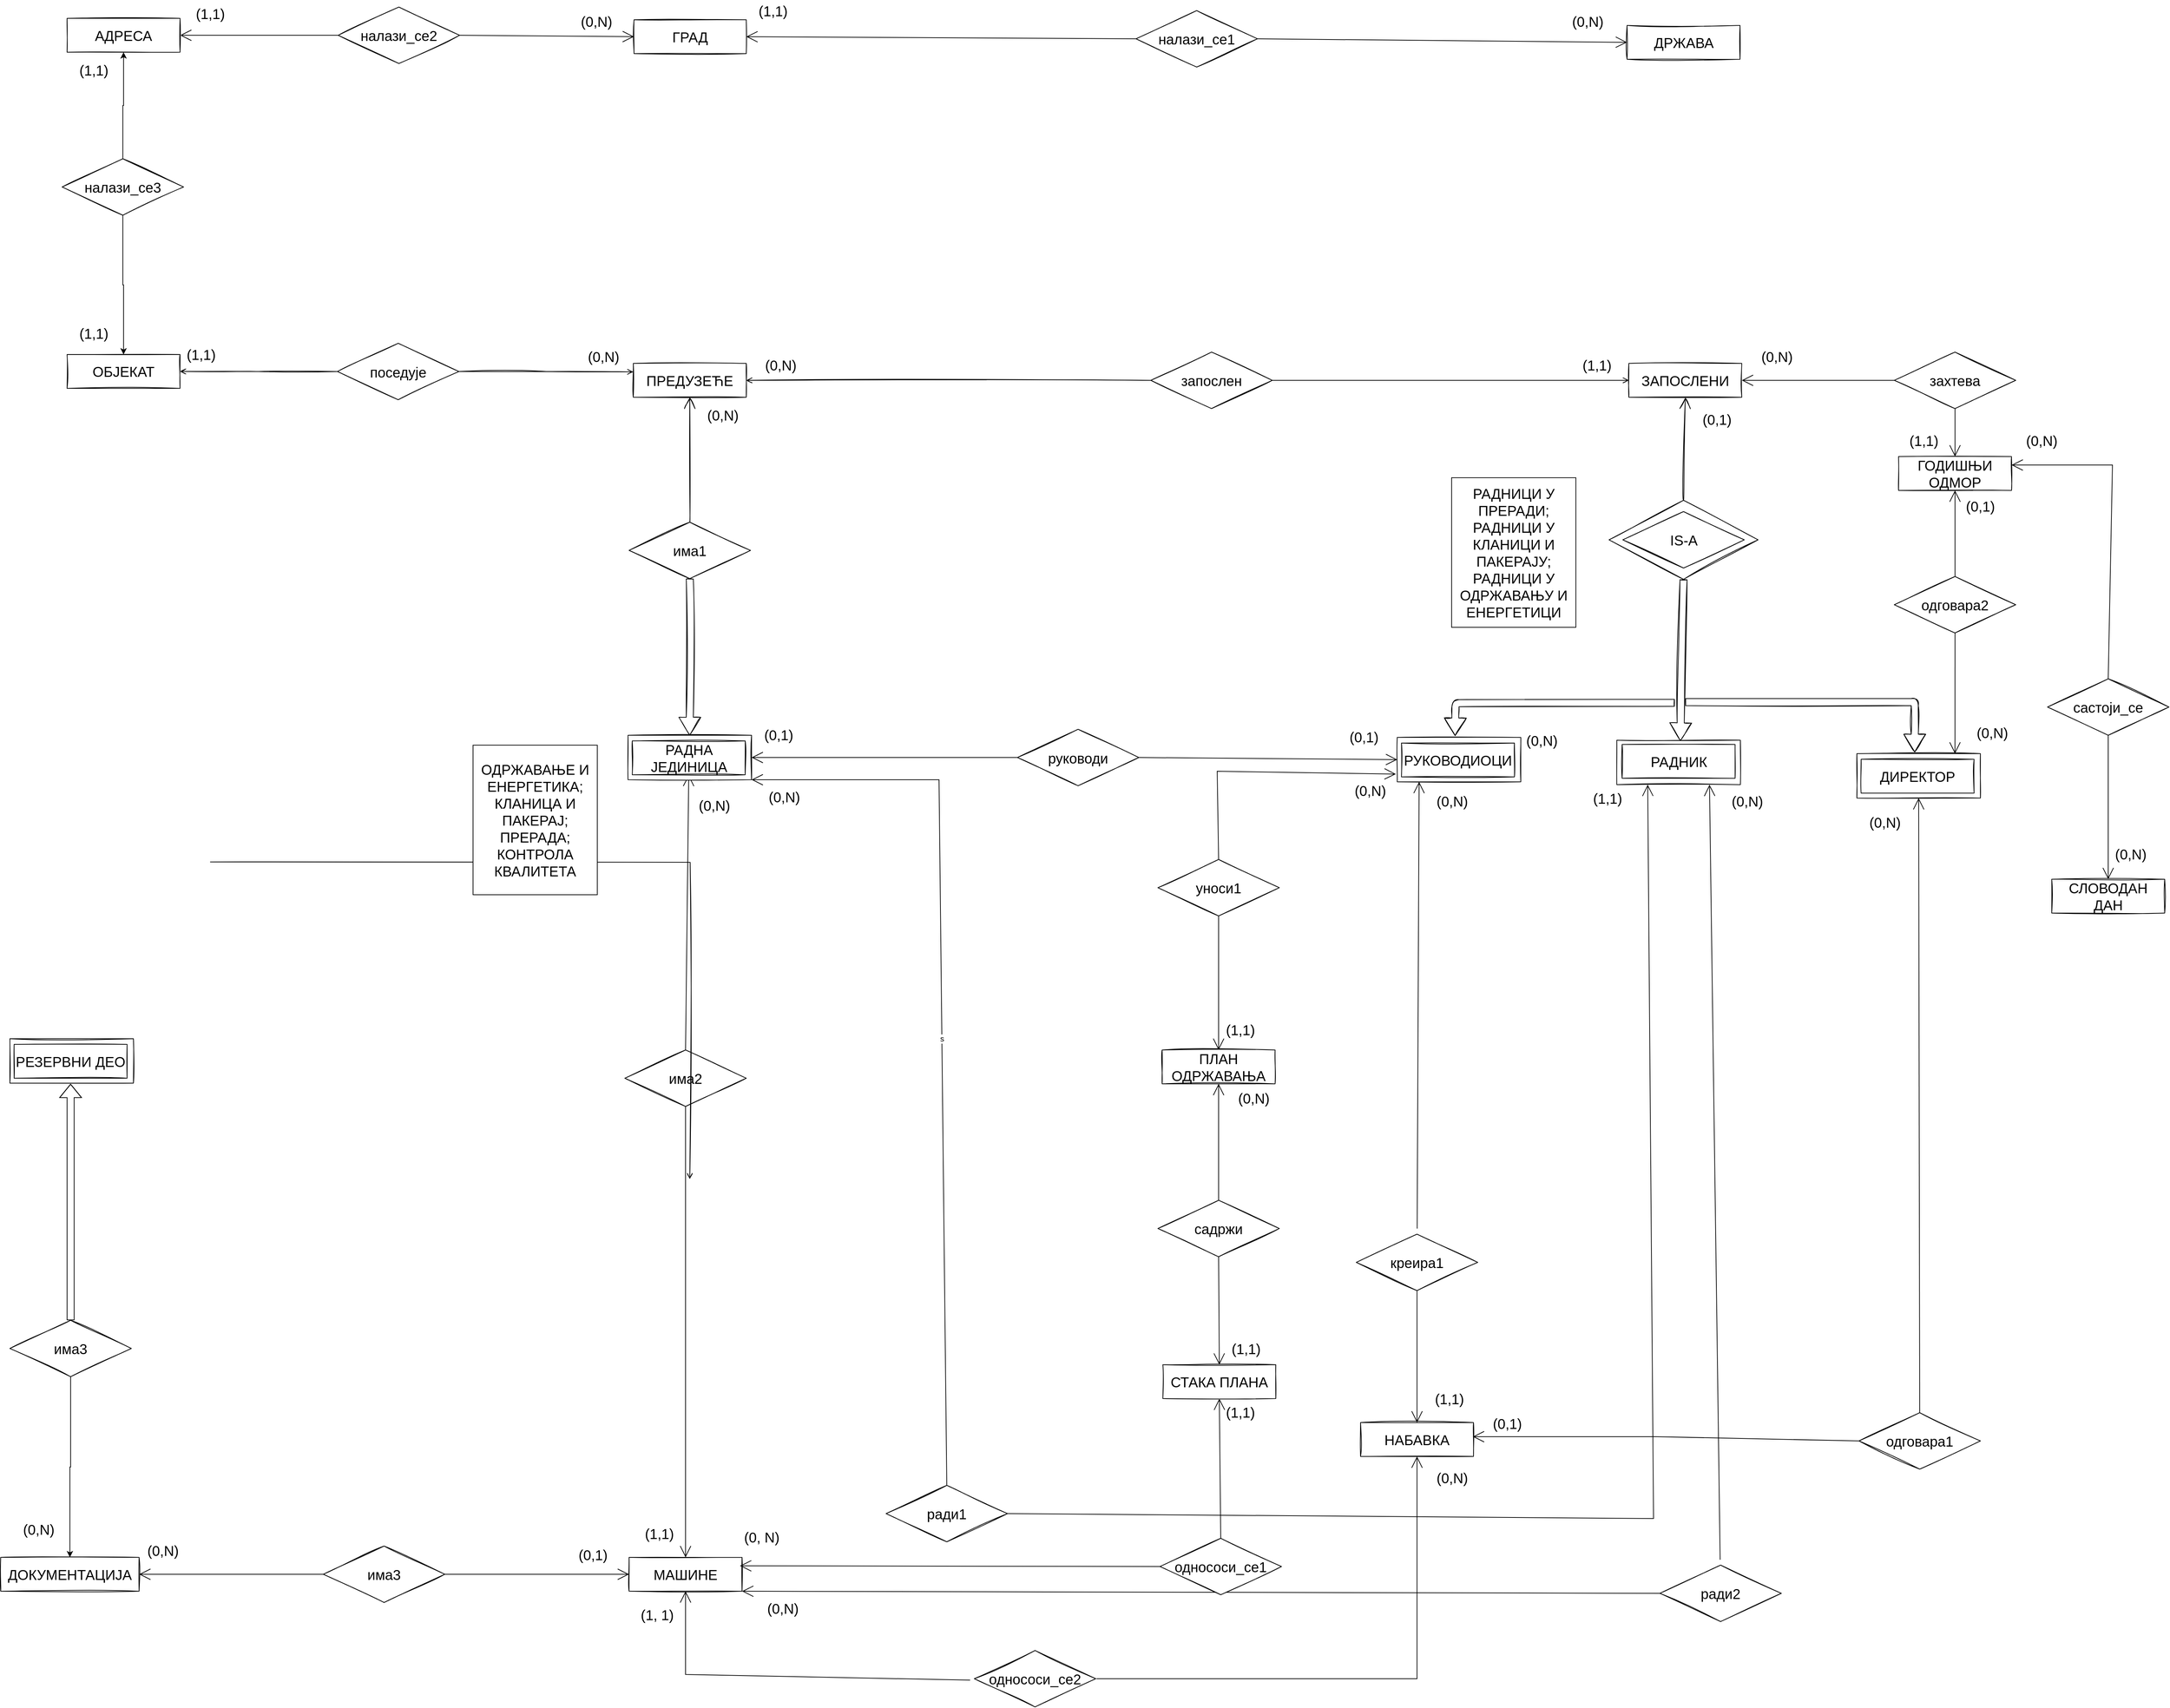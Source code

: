 <mxfile version="20.1.1" type="device"><diagram id="zgDDuko_ZNongps94F_z" name="Page-1"><mxGraphModel dx="2396" dy="1771" grid="0" gridSize="10" guides="1" tooltips="1" connect="1" arrows="1" fold="1" page="0" pageScale="1" pageWidth="850" pageHeight="1100" math="0" shadow="0"><root><mxCell id="0"/><mxCell id="1" parent="0"/><mxCell id="6PzKKw52rIxRsLYFCzXX-1" value="ПРЕДУЗЕЋЕ" style="rounded=0;whiteSpace=wrap;html=1;sketch=1;hachureGap=4;fontFamily=Helvetica;fontSize=20;" parent="1" vertex="1"><mxGeometry x="225" y="-86" width="160" height="48" as="geometry"/></mxCell><mxCell id="6PzKKw52rIxRsLYFCzXX-4" value="ОБЈЕКАТ" style="rounded=0;whiteSpace=wrap;html=1;sketch=1;hachureGap=4;fontFamily=Helvetica;fontSize=20;" parent="1" vertex="1"><mxGeometry x="-577" y="-98.59" width="160" height="48" as="geometry"/></mxCell><mxCell id="8_Lt-YYKCVToOVNVKKcH-5" style="edgeStyle=none;curved=1;rounded=0;orthogonalLoop=1;jettySize=auto;html=1;exitX=0.5;exitY=0;exitDx=0;exitDy=0;entryX=0.5;entryY=1;entryDx=0;entryDy=0;endArrow=open;startSize=14;endSize=14;sourcePerimeterSpacing=8;targetPerimeterSpacing=8;" parent="1" source="6PzKKw52rIxRsLYFCzXX-7" target="8_Lt-YYKCVToOVNVKKcH-49" edge="1"><mxGeometry relative="1" as="geometry"><mxPoint x="305" y="1118" as="targetPoint"/></mxGeometry></mxCell><mxCell id="8_Lt-YYKCVToOVNVKKcH-6" style="edgeStyle=none;curved=1;rounded=0;orthogonalLoop=1;jettySize=auto;html=1;exitX=0.5;exitY=1;exitDx=0;exitDy=0;entryX=0.5;entryY=0;entryDx=0;entryDy=0;endArrow=open;startSize=14;endSize=14;sourcePerimeterSpacing=8;targetPerimeterSpacing=8;" parent="1" source="6PzKKw52rIxRsLYFCzXX-7" target="8_Lt-YYKCVToOVNVKKcH-2" edge="1"><mxGeometry relative="1" as="geometry"/></mxCell><mxCell id="6PzKKw52rIxRsLYFCzXX-7" value="има2" style="rhombus;whiteSpace=wrap;html=1;sketch=1;hachureGap=4;fontFamily=Helvetica;fontSize=20;" parent="1" vertex="1"><mxGeometry x="213" y="887" width="172" height="80" as="geometry"/></mxCell><mxCell id="6PzKKw52rIxRsLYFCzXX-294" style="edgeStyle=orthogonalEdgeStyle;rounded=0;sketch=1;hachureGap=4;orthogonalLoop=1;jettySize=auto;html=1;exitX=0;exitY=0.5;exitDx=0;exitDy=0;fontFamily=Helvetica;fontSize=16;endArrow=open;sourcePerimeterSpacing=8;targetPerimeterSpacing=8;entryX=1;entryY=0.5;entryDx=0;entryDy=0;" parent="1" source="6PzKKw52rIxRsLYFCzXX-8" target="6PzKKw52rIxRsLYFCzXX-1" edge="1"><mxGeometry relative="1" as="geometry"/></mxCell><mxCell id="6PzKKw52rIxRsLYFCzXX-296" style="edgeStyle=orthogonalEdgeStyle;rounded=0;sketch=1;hachureGap=4;orthogonalLoop=1;jettySize=auto;html=1;exitX=1;exitY=0.5;exitDx=0;exitDy=0;entryX=0;entryY=0.5;entryDx=0;entryDy=0;fontFamily=Helvetica;fontSize=16;endArrow=open;sourcePerimeterSpacing=8;targetPerimeterSpacing=8;" parent="1" source="6PzKKw52rIxRsLYFCzXX-8" target="6PzKKw52rIxRsLYFCzXX-290" edge="1"><mxGeometry relative="1" as="geometry"/></mxCell><mxCell id="6PzKKw52rIxRsLYFCzXX-8" value="запослен" style="rhombus;whiteSpace=wrap;html=1;sketch=1;hachureGap=4;fontFamily=Helvetica;fontSize=20;" parent="1" vertex="1"><mxGeometry x="958" y="-102" width="172" height="80" as="geometry"/></mxCell><mxCell id="6PzKKw52rIxRsLYFCzXX-9" value="има1" style="rhombus;whiteSpace=wrap;html=1;sketch=1;hachureGap=4;fontFamily=Helvetica;fontSize=20;" parent="1" vertex="1"><mxGeometry x="219" y="139" width="172" height="80" as="geometry"/></mxCell><mxCell id="6PzKKw52rIxRsLYFCzXX-118" style="edgeStyle=orthogonalEdgeStyle;rounded=0;sketch=1;hachureGap=4;orthogonalLoop=1;jettySize=auto;html=1;exitX=0.5;exitY=1;exitDx=0;exitDy=0;entryX=0.5;entryY=0;entryDx=0;entryDy=0;fontFamily=Helvetica;fontSize=16;endArrow=open;sourcePerimeterSpacing=8;targetPerimeterSpacing=8;" parent="1" source="8_Lt-YYKCVToOVNVKKcH-24" edge="1"><mxGeometry relative="1" as="geometry"><mxPoint x="-374" y="620.5" as="sourcePoint"/><mxPoint x="305" y="1070" as="targetPoint"/></mxGeometry></mxCell><mxCell id="6PzKKw52rIxRsLYFCzXX-14" value="(0,N)" style="text;strokeColor=none;fillColor=none;html=1;align=center;verticalAlign=middle;whiteSpace=wrap;rounded=0;sketch=1;hachureGap=4;fontFamily=Helvetica;fontSize=20;" parent="1" vertex="1"><mxGeometry x="322" y="-28" width="60" height="30" as="geometry"/></mxCell><mxCell id="6PzKKw52rIxRsLYFCzXX-19" value="" style="edgeStyle=none;orthogonalLoop=1;jettySize=auto;html=1;rounded=0;sketch=1;hachureGap=4;fontFamily=Helvetica;fontSize=16;endArrow=open;startSize=14;endSize=14;sourcePerimeterSpacing=8;targetPerimeterSpacing=8;curved=1;entryX=0.5;entryY=1;entryDx=0;entryDy=0;exitX=0.5;exitY=0;exitDx=0;exitDy=0;" parent="1" source="6PzKKw52rIxRsLYFCzXX-9" target="6PzKKw52rIxRsLYFCzXX-1" edge="1"><mxGeometry width="120" relative="1" as="geometry"><mxPoint x="750" y="256" as="sourcePoint"/><mxPoint x="305" y="-70" as="targetPoint"/><Array as="points"/></mxGeometry></mxCell><mxCell id="6PzKKw52rIxRsLYFCzXX-20" value="" style="edgeStyle=none;orthogonalLoop=1;jettySize=auto;html=1;shape=flexArrow;rounded=1;startSize=8;endSize=8;sketch=1;hachureGap=4;fontFamily=Helvetica;fontSize=16;endArrow=open;sourcePerimeterSpacing=8;targetPerimeterSpacing=8;curved=1;exitX=0.5;exitY=1;exitDx=0;exitDy=0;entryX=0.5;entryY=0;entryDx=0;entryDy=0;" parent="1" source="6PzKKw52rIxRsLYFCzXX-9" target="8_Lt-YYKCVToOVNVKKcH-48" edge="1"><mxGeometry width="140" relative="1" as="geometry"><mxPoint x="308" y="109" as="sourcePoint"/><mxPoint x="308" y="400" as="targetPoint"/><Array as="points"/></mxGeometry></mxCell><mxCell id="6PzKKw52rIxRsLYFCzXX-67" value="" style="group" parent="1" vertex="1" connectable="0"><mxGeometry x="1618" y="448" width="175" height="63" as="geometry"/></mxCell><mxCell id="6PzKKw52rIxRsLYFCzXX-68" value="" style="rounded=0;whiteSpace=wrap;html=1;sketch=1;hachureGap=4;fontFamily=Helvetica;fontSize=20;" parent="6PzKKw52rIxRsLYFCzXX-67" vertex="1"><mxGeometry width="175" height="63" as="geometry"/></mxCell><mxCell id="6PzKKw52rIxRsLYFCzXX-69" value="РАДНИК" style="rounded=0;whiteSpace=wrap;html=1;sketch=1;hachureGap=4;fontFamily=Helvetica;fontSize=20;" parent="6PzKKw52rIxRsLYFCzXX-67" vertex="1"><mxGeometry x="7.5" y="6" width="160" height="48" as="geometry"/></mxCell><mxCell id="6PzKKw52rIxRsLYFCzXX-70" value="" style="group" parent="1" vertex="1" connectable="0"><mxGeometry x="1958" y="467" width="175" height="63" as="geometry"/></mxCell><mxCell id="6PzKKw52rIxRsLYFCzXX-71" value="" style="rounded=0;whiteSpace=wrap;html=1;sketch=1;hachureGap=4;fontFamily=Helvetica;fontSize=20;" parent="6PzKKw52rIxRsLYFCzXX-70" vertex="1"><mxGeometry width="175" height="63" as="geometry"/></mxCell><mxCell id="6PzKKw52rIxRsLYFCzXX-72" value="ДИРЕКТОР" style="rounded=0;whiteSpace=wrap;html=1;sketch=1;hachureGap=4;fontFamily=Helvetica;fontSize=20;" parent="6PzKKw52rIxRsLYFCzXX-70" vertex="1"><mxGeometry x="6" y="8" width="160" height="48" as="geometry"/></mxCell><mxCell id="6PzKKw52rIxRsLYFCzXX-97" value="" style="group" parent="1" vertex="1" connectable="0"><mxGeometry x="-194" y="-118.0" width="174" height="84" as="geometry"/></mxCell><mxCell id="6PzKKw52rIxRsLYFCzXX-11" value="поседује" style="rhombus;whiteSpace=wrap;html=1;sketch=1;hachureGap=4;fontFamily=Helvetica;fontSize=20;" parent="6PzKKw52rIxRsLYFCzXX-97" vertex="1"><mxGeometry y="3.5" width="172" height="80" as="geometry"/></mxCell><mxCell id="6PzKKw52rIxRsLYFCzXX-101" style="edgeStyle=orthogonalEdgeStyle;rounded=0;sketch=1;hachureGap=4;orthogonalLoop=1;jettySize=auto;html=1;exitX=1;exitY=0.5;exitDx=0;exitDy=0;entryX=0;entryY=0.25;entryDx=0;entryDy=0;fontFamily=Helvetica;fontSize=16;endArrow=open;sourcePerimeterSpacing=8;targetPerimeterSpacing=8;" parent="1" source="6PzKKw52rIxRsLYFCzXX-11" target="6PzKKw52rIxRsLYFCzXX-1" edge="1"><mxGeometry relative="1" as="geometry"/></mxCell><mxCell id="6PzKKw52rIxRsLYFCzXX-102" style="edgeStyle=orthogonalEdgeStyle;rounded=0;sketch=1;hachureGap=4;orthogonalLoop=1;jettySize=auto;html=1;exitX=0;exitY=0.5;exitDx=0;exitDy=0;entryX=1;entryY=0.5;entryDx=0;entryDy=0;fontFamily=Helvetica;fontSize=16;endArrow=open;sourcePerimeterSpacing=8;targetPerimeterSpacing=8;" parent="1" source="6PzKKw52rIxRsLYFCzXX-11" target="6PzKKw52rIxRsLYFCzXX-4" edge="1"><mxGeometry relative="1" as="geometry"/></mxCell><mxCell id="6PzKKw52rIxRsLYFCzXX-103" value="(1,1)" style="text;strokeColor=none;fillColor=none;html=1;align=center;verticalAlign=middle;whiteSpace=wrap;rounded=0;sketch=1;hachureGap=4;fontFamily=Helvetica;fontSize=20;" parent="1" vertex="1"><mxGeometry x="-417" y="-114.09" width="60" height="30" as="geometry"/></mxCell><mxCell id="6PzKKw52rIxRsLYFCzXX-116" value="(0,N)" style="text;strokeColor=none;fillColor=none;html=1;align=center;verticalAlign=middle;whiteSpace=wrap;rounded=0;sketch=1;hachureGap=4;fontFamily=Helvetica;fontSize=20;" parent="1" vertex="1"><mxGeometry x="310" y="525" width="60" height="30" as="geometry"/></mxCell><mxCell id="6PzKKw52rIxRsLYFCzXX-194" value="" style="edgeStyle=none;orthogonalLoop=1;jettySize=auto;html=1;rounded=0;sketch=1;hachureGap=4;fontFamily=Helvetica;fontSize=16;endArrow=open;startSize=14;endSize=14;sourcePerimeterSpacing=8;targetPerimeterSpacing=8;curved=1;entryX=0.5;entryY=1;entryDx=0;entryDy=0;exitX=0.5;exitY=0;exitDx=0;exitDy=0;" parent="1" source="6PzKKw52rIxRsLYFCzXX-196" target="6PzKKw52rIxRsLYFCzXX-290" edge="1"><mxGeometry width="120" relative="1" as="geometry"><mxPoint x="1203" y="30.0" as="sourcePoint"/><mxPoint x="1203" y="-68.0" as="targetPoint"/><Array as="points"/></mxGeometry></mxCell><mxCell id="6PzKKw52rIxRsLYFCzXX-195" value="" style="group" parent="1" vertex="1" connectable="0"><mxGeometry x="1607" y="108" width="211" height="112" as="geometry"/></mxCell><mxCell id="6PzKKw52rIxRsLYFCzXX-196" value="" style="rhombus;whiteSpace=wrap;html=1;sketch=1;hachureGap=4;fontFamily=Helvetica;fontSize=20;" parent="6PzKKw52rIxRsLYFCzXX-195" vertex="1"><mxGeometry width="211" height="112" as="geometry"/></mxCell><mxCell id="6PzKKw52rIxRsLYFCzXX-197" value="IS-A" style="rhombus;whiteSpace=wrap;html=1;sketch=1;hachureGap=4;fontFamily=Helvetica;fontSize=20;" parent="6PzKKw52rIxRsLYFCzXX-195" vertex="1"><mxGeometry x="19.5" y="16" width="172" height="80" as="geometry"/></mxCell><mxCell id="6PzKKw52rIxRsLYFCzXX-201" value="" style="edgeStyle=orthogonalEdgeStyle;orthogonalLoop=1;jettySize=auto;html=1;shape=flexArrow;rounded=1;startSize=8;endSize=8;sketch=1;hachureGap=4;fontFamily=Helvetica;fontSize=16;endArrow=open;sourcePerimeterSpacing=8;targetPerimeterSpacing=8;" parent="1" edge="1"><mxGeometry width="140" relative="1" as="geometry"><mxPoint x="1700" y="395" as="sourcePoint"/><mxPoint x="1389" y="442" as="targetPoint"/></mxGeometry></mxCell><mxCell id="6PzKKw52rIxRsLYFCzXX-202" value="" style="orthogonalLoop=1;jettySize=auto;html=1;shape=flexArrow;rounded=1;startSize=8;endSize=8;sketch=1;hachureGap=4;fontFamily=Helvetica;fontSize=16;endArrow=open;sourcePerimeterSpacing=8;targetPerimeterSpacing=8;exitX=0.5;exitY=1;exitDx=0;exitDy=0;" parent="1" source="6PzKKw52rIxRsLYFCzXX-196" edge="1"><mxGeometry width="140" relative="1" as="geometry"><mxPoint x="1708" y="303" as="sourcePoint"/><mxPoint x="1708" y="449" as="targetPoint"/></mxGeometry></mxCell><mxCell id="6PzKKw52rIxRsLYFCzXX-204" value="" style="edgeStyle=orthogonalEdgeStyle;orthogonalLoop=1;jettySize=auto;html=1;shape=flexArrow;rounded=1;startSize=8;endSize=8;sketch=1;hachureGap=4;fontFamily=Helvetica;fontSize=16;endArrow=open;sourcePerimeterSpacing=8;targetPerimeterSpacing=8;" parent="1" edge="1"><mxGeometry width="140" relative="1" as="geometry"><mxPoint x="1715" y="394" as="sourcePoint"/><mxPoint x="2040" y="465" as="targetPoint"/><Array as="points"><mxPoint x="2040" y="394"/></Array></mxGeometry></mxCell><mxCell id="6PzKKw52rIxRsLYFCzXX-208" value="" style="group" parent="1" vertex="1" connectable="0"><mxGeometry x="1307" y="444" width="175" height="63" as="geometry"/></mxCell><mxCell id="6PzKKw52rIxRsLYFCzXX-209" value="" style="rounded=0;whiteSpace=wrap;html=1;sketch=1;hachureGap=4;fontFamily=Helvetica;fontSize=20;" parent="6PzKKw52rIxRsLYFCzXX-208" vertex="1"><mxGeometry width="175" height="63" as="geometry"/></mxCell><mxCell id="6PzKKw52rIxRsLYFCzXX-210" value="РУКОВОДИОЦИ" style="rounded=0;whiteSpace=wrap;html=1;sketch=1;hachureGap=4;fontFamily=Helvetica;fontSize=20;" parent="6PzKKw52rIxRsLYFCzXX-208" vertex="1"><mxGeometry x="6" y="8" width="160" height="48" as="geometry"/></mxCell><mxCell id="6PzKKw52rIxRsLYFCzXX-211" value="(1,1)" style="text;strokeColor=none;fillColor=none;html=1;align=center;verticalAlign=middle;whiteSpace=wrap;rounded=0;sketch=1;hachureGap=4;fontFamily=Helvetica;fontSize=20;" parent="1" vertex="1"><mxGeometry x="1560" y="-98.59" width="60" height="30" as="geometry"/></mxCell><mxCell id="6PzKKw52rIxRsLYFCzXX-290" value="ЗАПОСЛЕНИ" style="rounded=0;whiteSpace=wrap;html=1;sketch=1;hachureGap=4;fontFamily=Helvetica;fontSize=20;" parent="1" vertex="1"><mxGeometry x="1635" y="-86" width="160" height="48" as="geometry"/></mxCell><mxCell id="6PzKKw52rIxRsLYFCzXX-295" value="(0,N)" style="text;strokeColor=none;fillColor=none;html=1;align=center;verticalAlign=middle;whiteSpace=wrap;rounded=0;sketch=1;hachureGap=4;fontFamily=Helvetica;fontSize=20;" parent="1" vertex="1"><mxGeometry x="153" y="-111" width="60" height="30" as="geometry"/></mxCell><mxCell id="8_Lt-YYKCVToOVNVKKcH-2" value="МАШИНЕ " style="rounded=0;whiteSpace=wrap;html=1;sketch=1;hachureGap=4;fontFamily=Helvetica;fontSize=20;" parent="1" vertex="1"><mxGeometry x="219" y="1606" width="160" height="48" as="geometry"/></mxCell><mxCell id="8_Lt-YYKCVToOVNVKKcH-87" style="edgeStyle=none;rounded=0;orthogonalLoop=1;jettySize=auto;html=1;entryX=0.177;entryY=1;entryDx=0;entryDy=0;endArrow=open;startSize=14;endSize=14;sourcePerimeterSpacing=8;targetPerimeterSpacing=8;entryPerimeter=0;" parent="1" source="8_Lt-YYKCVToOVNVKKcH-4" target="6PzKKw52rIxRsLYFCzXX-209" edge="1"><mxGeometry relative="1" as="geometry"/></mxCell><mxCell id="8_Lt-YYKCVToOVNVKKcH-92" style="edgeStyle=none;rounded=0;orthogonalLoop=1;jettySize=auto;html=1;exitX=0.5;exitY=1;exitDx=0;exitDy=0;entryX=0.5;entryY=0;entryDx=0;entryDy=0;endArrow=open;startSize=14;endSize=14;sourcePerimeterSpacing=8;targetPerimeterSpacing=8;" parent="1" source="8_Lt-YYKCVToOVNVKKcH-4" target="8_Lt-YYKCVToOVNVKKcH-89" edge="1"><mxGeometry relative="1" as="geometry"/></mxCell><mxCell id="8_Lt-YYKCVToOVNVKKcH-4" value="креира1" style="rhombus;whiteSpace=wrap;html=1;sketch=1;hachureGap=4;fontFamily=Helvetica;fontSize=20;" parent="1" vertex="1"><mxGeometry x="1249" y="1148" width="172" height="80" as="geometry"/></mxCell><mxCell id="8_Lt-YYKCVToOVNVKKcH-8" value="(1,1)" style="text;strokeColor=none;fillColor=none;html=1;align=center;verticalAlign=middle;whiteSpace=wrap;rounded=0;sketch=1;hachureGap=4;fontFamily=Helvetica;fontSize=20;" parent="1" vertex="1"><mxGeometry x="232" y="1557" width="60" height="30" as="geometry"/></mxCell><mxCell id="8_Lt-YYKCVToOVNVKKcH-36" value="&lt;div&gt;ОДРЖАВАЊЕ И ЕНЕРГЕТИКА;&lt;/div&gt;&lt;div&gt;КЛАНИЦА И ПАКЕРАЈ;&lt;/div&gt;&lt;div&gt;ПРЕРАДА;&lt;/div&gt;&lt;div&gt;КОНТРОЛА КВАЛИТЕТА&lt;br&gt;&lt;/div&gt;" style="rounded=0;whiteSpace=wrap;html=1;hachureGap=4;fontSize=20;" parent="1" vertex="1"><mxGeometry x="-2" y="455" width="176" height="212" as="geometry"/></mxCell><mxCell id="8_Lt-YYKCVToOVNVKKcH-42" value="&lt;div&gt;РАДНИЦИ У ПРЕРАДИ;&lt;/div&gt;&lt;div&gt;РАДНИЦИ У КЛАНИЦИ И ПАКЕРАЈУ;&lt;/div&gt;&lt;div&gt;РАДНИЦИ У ОДРЖАВАЊУ И ЕНЕРГЕТИЦИ&lt;br&gt;&lt;/div&gt;" style="rounded=0;whiteSpace=wrap;html=1;hachureGap=4;fontSize=20;" parent="1" vertex="1"><mxGeometry x="1384" y="76" width="176" height="212" as="geometry"/></mxCell><mxCell id="8_Lt-YYKCVToOVNVKKcH-47" value="" style="group" parent="1" vertex="1" connectable="0"><mxGeometry x="217.5" y="441" width="175" height="63" as="geometry"/></mxCell><mxCell id="8_Lt-YYKCVToOVNVKKcH-48" value="" style="rounded=0;whiteSpace=wrap;html=1;sketch=1;hachureGap=4;fontFamily=Helvetica;fontSize=20;" parent="8_Lt-YYKCVToOVNVKKcH-47" vertex="1"><mxGeometry width="175" height="63" as="geometry"/></mxCell><mxCell id="8_Lt-YYKCVToOVNVKKcH-49" value="РАДНА ЈЕДИНИЦА" style="rounded=0;whiteSpace=wrap;html=1;sketch=1;hachureGap=4;fontFamily=Helvetica;fontSize=20;" parent="8_Lt-YYKCVToOVNVKKcH-47" vertex="1"><mxGeometry x="6" y="8" width="160" height="48" as="geometry"/></mxCell><mxCell id="8_Lt-YYKCVToOVNVKKcH-54" style="edgeStyle=none;rounded=0;orthogonalLoop=1;jettySize=auto;html=1;entryX=0.75;entryY=1;entryDx=0;entryDy=0;endArrow=open;startSize=14;endSize=14;sourcePerimeterSpacing=8;targetPerimeterSpacing=8;" parent="1" source="8_Lt-YYKCVToOVNVKKcH-52" target="6PzKKw52rIxRsLYFCzXX-68" edge="1"><mxGeometry relative="1" as="geometry"/></mxCell><mxCell id="8_Lt-YYKCVToOVNVKKcH-64" style="edgeStyle=none;rounded=0;orthogonalLoop=1;jettySize=auto;html=1;exitX=0;exitY=0.5;exitDx=0;exitDy=0;entryX=1;entryY=1;entryDx=0;entryDy=0;endArrow=open;startSize=14;endSize=14;sourcePerimeterSpacing=8;targetPerimeterSpacing=8;" parent="1" source="8_Lt-YYKCVToOVNVKKcH-52" target="8_Lt-YYKCVToOVNVKKcH-2" edge="1"><mxGeometry relative="1" as="geometry"/></mxCell><mxCell id="8_Lt-YYKCVToOVNVKKcH-52" value="ради2" style="rhombus;whiteSpace=wrap;html=1;sketch=1;hachureGap=4;fontFamily=Helvetica;fontSize=20;" parent="1" vertex="1"><mxGeometry x="1679" y="1617" width="172" height="80" as="geometry"/></mxCell><mxCell id="8_Lt-YYKCVToOVNVKKcH-65" value="(0,N)" style="text;strokeColor=none;fillColor=none;html=1;align=center;verticalAlign=middle;whiteSpace=wrap;rounded=0;sketch=1;hachureGap=4;fontFamily=Helvetica;fontSize=20;" parent="1" vertex="1"><mxGeometry x="407" y="1663" width="60" height="30" as="geometry"/></mxCell><mxCell id="8_Lt-YYKCVToOVNVKKcH-73" style="edgeStyle=none;rounded=0;orthogonalLoop=1;jettySize=auto;html=1;exitX=1;exitY=0.5;exitDx=0;exitDy=0;entryX=0;entryY=0.5;entryDx=0;entryDy=0;endArrow=open;startSize=14;endSize=14;sourcePerimeterSpacing=8;targetPerimeterSpacing=8;" parent="1" source="8_Lt-YYKCVToOVNVKKcH-71" target="6PzKKw52rIxRsLYFCzXX-209" edge="1"><mxGeometry relative="1" as="geometry"/></mxCell><mxCell id="8_Lt-YYKCVToOVNVKKcH-74" style="edgeStyle=none;rounded=0;orthogonalLoop=1;jettySize=auto;html=1;exitX=0;exitY=0.5;exitDx=0;exitDy=0;entryX=1;entryY=0.5;entryDx=0;entryDy=0;endArrow=open;startSize=14;endSize=14;sourcePerimeterSpacing=8;targetPerimeterSpacing=8;" parent="1" source="8_Lt-YYKCVToOVNVKKcH-71" target="8_Lt-YYKCVToOVNVKKcH-48" edge="1"><mxGeometry relative="1" as="geometry"/></mxCell><mxCell id="8_Lt-YYKCVToOVNVKKcH-71" value="руководи" style="rhombus;whiteSpace=wrap;html=1;sketch=1;hachureGap=4;fontFamily=Helvetica;fontSize=20;" parent="1" vertex="1"><mxGeometry x="769" y="432.5" width="172" height="80" as="geometry"/></mxCell><mxCell id="8_Lt-YYKCVToOVNVKKcH-78" value="(0,1)" style="text;strokeColor=none;fillColor=none;html=1;align=center;verticalAlign=middle;whiteSpace=wrap;rounded=0;sketch=1;hachureGap=4;fontFamily=Helvetica;fontSize=20;" parent="1" vertex="1"><mxGeometry x="401" y="425" width="60" height="30" as="geometry"/></mxCell><mxCell id="8_Lt-YYKCVToOVNVKKcH-80" value="(0,1)" style="text;strokeColor=none;fillColor=none;html=1;align=center;verticalAlign=middle;whiteSpace=wrap;rounded=0;sketch=1;hachureGap=4;fontFamily=Helvetica;fontSize=20;" parent="1" vertex="1"><mxGeometry x="1230" y="428" width="60" height="30" as="geometry"/></mxCell><mxCell id="8_Lt-YYKCVToOVNVKKcH-81" value="(0,N)" style="text;strokeColor=none;fillColor=none;html=1;align=center;verticalAlign=middle;whiteSpace=wrap;rounded=0;sketch=1;hachureGap=4;fontFamily=Helvetica;fontSize=20;" parent="1" vertex="1"><mxGeometry x="404" y="-98.59" width="60" height="30" as="geometry"/></mxCell><mxCell id="8_Lt-YYKCVToOVNVKKcH-89" value="НАБАВКА" style="rounded=0;whiteSpace=wrap;html=1;sketch=1;hachureGap=4;fontFamily=Helvetica;fontSize=20;" parent="1" vertex="1"><mxGeometry x="1255" y="1415" width="160" height="48" as="geometry"/></mxCell><mxCell id="8_Lt-YYKCVToOVNVKKcH-101" style="edgeStyle=none;rounded=0;orthogonalLoop=1;jettySize=auto;html=1;entryX=0.5;entryY=1;entryDx=0;entryDy=0;endArrow=open;startSize=14;endSize=14;sourcePerimeterSpacing=8;targetPerimeterSpacing=8;" parent="1" target="8_Lt-YYKCVToOVNVKKcH-89" edge="1"><mxGeometry relative="1" as="geometry"><mxPoint x="881" y="1778" as="sourcePoint"/><Array as="points"><mxPoint x="1335" y="1778"/></Array></mxGeometry></mxCell><mxCell id="8_Lt-YYKCVToOVNVKKcH-102" style="edgeStyle=none;rounded=0;orthogonalLoop=1;jettySize=auto;html=1;entryX=0.5;entryY=1;entryDx=0;entryDy=0;endArrow=open;startSize=14;endSize=14;sourcePerimeterSpacing=8;targetPerimeterSpacing=8;" parent="1" target="8_Lt-YYKCVToOVNVKKcH-2" edge="1"><mxGeometry relative="1" as="geometry"><mxPoint x="702" y="1780" as="sourcePoint"/><Array as="points"><mxPoint x="299" y="1772"/></Array></mxGeometry></mxCell><mxCell id="8_Lt-YYKCVToOVNVKKcH-96" value="(0,N)" style="text;strokeColor=none;fillColor=none;html=1;align=center;verticalAlign=middle;whiteSpace=wrap;rounded=0;sketch=1;hachureGap=4;fontFamily=Helvetica;fontSize=20;" parent="1" vertex="1"><mxGeometry x="1773" y="519" width="60" height="30" as="geometry"/></mxCell><mxCell id="8_Lt-YYKCVToOVNVKKcH-103" value="(0,N)" style="text;strokeColor=none;fillColor=none;html=1;align=center;verticalAlign=middle;whiteSpace=wrap;rounded=0;sketch=1;hachureGap=4;fontFamily=Helvetica;fontSize=20;" parent="1" vertex="1"><mxGeometry x="1355" y="1478" width="60" height="30" as="geometry"/></mxCell><mxCell id="8_Lt-YYKCVToOVNVKKcH-104" value="(1, 1)" style="text;strokeColor=none;fillColor=none;html=1;align=center;verticalAlign=middle;whiteSpace=wrap;rounded=0;sketch=1;hachureGap=4;fontFamily=Helvetica;fontSize=20;" parent="1" vertex="1"><mxGeometry x="229" y="1672" width="60" height="30" as="geometry"/></mxCell><mxCell id="8_Lt-YYKCVToOVNVKKcH-108" style="edgeStyle=none;rounded=0;orthogonalLoop=1;jettySize=auto;html=1;exitX=0.5;exitY=0;exitDx=0;exitDy=0;endArrow=open;startSize=14;endSize=14;sourcePerimeterSpacing=8;targetPerimeterSpacing=8;entryX=0.5;entryY=1;entryDx=0;entryDy=0;" parent="1" source="8_Lt-YYKCVToOVNVKKcH-107" target="6PzKKw52rIxRsLYFCzXX-71" edge="1"><mxGeometry relative="1" as="geometry"><mxPoint x="2425" y="1236" as="sourcePoint"/><mxPoint x="2400" y="848" as="targetPoint"/></mxGeometry></mxCell><mxCell id="8_Lt-YYKCVToOVNVKKcH-109" style="edgeStyle=none;rounded=0;orthogonalLoop=1;jettySize=auto;html=1;exitX=0;exitY=0.5;exitDx=0;exitDy=0;entryX=1;entryY=0.5;entryDx=0;entryDy=0;endArrow=open;startSize=14;endSize=14;sourcePerimeterSpacing=8;targetPerimeterSpacing=8;" parent="1" source="8_Lt-YYKCVToOVNVKKcH-107" edge="1"><mxGeometry relative="1" as="geometry"><Array as="points"><mxPoint x="1673" y="1435"/></Array><mxPoint x="1682" y="1224" as="sourcePoint"/><mxPoint x="1414" y="1435" as="targetPoint"/></mxGeometry></mxCell><mxCell id="8_Lt-YYKCVToOVNVKKcH-107" value="одговара1" style="rhombus;whiteSpace=wrap;html=1;sketch=1;hachureGap=4;fontFamily=Helvetica;fontSize=20;" parent="1" vertex="1"><mxGeometry x="1961" y="1401" width="172" height="80" as="geometry"/></mxCell><mxCell id="8_Lt-YYKCVToOVNVKKcH-111" style="edgeStyle=none;rounded=0;orthogonalLoop=1;jettySize=auto;html=1;endArrow=open;startSize=14;endSize=14;sourcePerimeterSpacing=8;targetPerimeterSpacing=8;exitX=0.5;exitY=0;exitDx=0;exitDy=0;" parent="1" source="8_Lt-YYKCVToOVNVKKcH-110" edge="1"><mxGeometry relative="1" as="geometry"><Array as="points"><mxPoint x="1052" y="492"/></Array><mxPoint x="1305" y="496" as="targetPoint"/></mxGeometry></mxCell><mxCell id="8_Lt-YYKCVToOVNVKKcH-113" style="edgeStyle=none;rounded=0;orthogonalLoop=1;jettySize=auto;html=1;exitX=0.5;exitY=1;exitDx=0;exitDy=0;entryX=0.5;entryY=0;entryDx=0;entryDy=0;endArrow=open;startSize=14;endSize=14;sourcePerimeterSpacing=8;targetPerimeterSpacing=8;" parent="1" source="8_Lt-YYKCVToOVNVKKcH-110" target="8_Lt-YYKCVToOVNVKKcH-112" edge="1"><mxGeometry relative="1" as="geometry"/></mxCell><mxCell id="8_Lt-YYKCVToOVNVKKcH-110" value="уноси1" style="rhombus;whiteSpace=wrap;html=1;sketch=1;hachureGap=4;fontFamily=Helvetica;fontSize=20;" parent="1" vertex="1"><mxGeometry x="968" y="617" width="172" height="80" as="geometry"/></mxCell><mxCell id="8_Lt-YYKCVToOVNVKKcH-112" value="ПЛАН ОДРЖАВАЊА" style="rounded=0;whiteSpace=wrap;html=1;sketch=1;hachureGap=4;fontFamily=Helvetica;fontSize=20;" parent="1" vertex="1"><mxGeometry x="974" y="887" width="160" height="48" as="geometry"/></mxCell><mxCell id="8_Lt-YYKCVToOVNVKKcH-115" value="ДОКУМЕНТАЦИЈА" style="rounded=0;whiteSpace=wrap;html=1;sketch=1;hachureGap=4;fontFamily=Helvetica;fontSize=20;" parent="1" vertex="1"><mxGeometry x="-671" y="1606" width="196" height="48" as="geometry"/></mxCell><mxCell id="8_Lt-YYKCVToOVNVKKcH-117" style="edgeStyle=none;rounded=0;orthogonalLoop=1;jettySize=auto;html=1;exitX=1;exitY=0.5;exitDx=0;exitDy=0;entryX=0;entryY=0.5;entryDx=0;entryDy=0;endArrow=open;startSize=14;endSize=14;sourcePerimeterSpacing=8;targetPerimeterSpacing=8;" parent="1" source="8_Lt-YYKCVToOVNVKKcH-116" target="8_Lt-YYKCVToOVNVKKcH-2" edge="1"><mxGeometry relative="1" as="geometry"/></mxCell><mxCell id="8_Lt-YYKCVToOVNVKKcH-130" style="edgeStyle=none;rounded=0;orthogonalLoop=1;jettySize=auto;html=1;exitX=0;exitY=0.5;exitDx=0;exitDy=0;entryX=1;entryY=0.5;entryDx=0;entryDy=0;endArrow=open;startSize=14;endSize=14;sourcePerimeterSpacing=8;targetPerimeterSpacing=8;" parent="1" source="8_Lt-YYKCVToOVNVKKcH-116" target="8_Lt-YYKCVToOVNVKKcH-115" edge="1"><mxGeometry relative="1" as="geometry"/></mxCell><mxCell id="8_Lt-YYKCVToOVNVKKcH-116" value="има3" style="rhombus;whiteSpace=wrap;html=1;sketch=1;hachureGap=4;fontFamily=Helvetica;fontSize=20;" parent="1" vertex="1"><mxGeometry x="-214" y="1590" width="172" height="80" as="geometry"/></mxCell><mxCell id="8_Lt-YYKCVToOVNVKKcH-119" value="(0,1)" style="text;strokeColor=none;fillColor=none;html=1;align=center;verticalAlign=middle;whiteSpace=wrap;rounded=0;sketch=1;hachureGap=4;fontFamily=Helvetica;fontSize=20;" parent="1" vertex="1"><mxGeometry x="138" y="1587" width="60" height="30" as="geometry"/></mxCell><mxCell id="8_Lt-YYKCVToOVNVKKcH-124" value="(0,1)" style="text;strokeColor=none;fillColor=none;html=1;align=center;verticalAlign=middle;whiteSpace=wrap;rounded=0;sketch=1;hachureGap=4;fontFamily=Helvetica;fontSize=20;" parent="1" vertex="1"><mxGeometry x="1730" y="-22" width="60" height="30" as="geometry"/></mxCell><mxCell id="8_Lt-YYKCVToOVNVKKcH-126" style="edgeStyle=none;rounded=0;orthogonalLoop=1;jettySize=auto;html=1;exitX=1;exitY=0.5;exitDx=0;exitDy=0;entryX=0.25;entryY=1;entryDx=0;entryDy=0;endArrow=open;startSize=14;endSize=14;sourcePerimeterSpacing=8;targetPerimeterSpacing=8;" parent="1" source="8_Lt-YYKCVToOVNVKKcH-125" target="6PzKKw52rIxRsLYFCzXX-68" edge="1"><mxGeometry relative="1" as="geometry"><Array as="points"><mxPoint x="1670" y="1551"/></Array></mxGeometry></mxCell><mxCell id="8_Lt-YYKCVToOVNVKKcH-127" value="s" style="edgeStyle=none;rounded=0;orthogonalLoop=1;jettySize=auto;html=1;exitX=0.5;exitY=0;exitDx=0;exitDy=0;entryX=1;entryY=1;entryDx=0;entryDy=0;endArrow=open;startSize=14;endSize=14;sourcePerimeterSpacing=8;targetPerimeterSpacing=8;" parent="1" source="8_Lt-YYKCVToOVNVKKcH-125" target="8_Lt-YYKCVToOVNVKKcH-48" edge="1"><mxGeometry relative="1" as="geometry"><Array as="points"><mxPoint x="658" y="504"/></Array></mxGeometry></mxCell><mxCell id="8_Lt-YYKCVToOVNVKKcH-125" value="ради1" style="rhombus;whiteSpace=wrap;html=1;sketch=1;hachureGap=4;fontFamily=Helvetica;fontSize=20;" parent="1" vertex="1"><mxGeometry x="583" y="1504" width="172" height="80" as="geometry"/></mxCell><mxCell id="8_Lt-YYKCVToOVNVKKcH-128" value="(1,1)" style="text;strokeColor=none;fillColor=none;html=1;align=center;verticalAlign=middle;whiteSpace=wrap;rounded=0;sketch=1;hachureGap=4;fontFamily=Helvetica;fontSize=20;" parent="1" vertex="1"><mxGeometry x="1575" y="515" width="60" height="30" as="geometry"/></mxCell><mxCell id="8_Lt-YYKCVToOVNVKKcH-129" value="(0,N)" style="text;strokeColor=none;fillColor=none;html=1;align=center;verticalAlign=middle;whiteSpace=wrap;rounded=0;sketch=1;hachureGap=4;fontFamily=Helvetica;fontSize=20;" parent="1" vertex="1"><mxGeometry x="409" y="512.5" width="60" height="30" as="geometry"/></mxCell><mxCell id="8_Lt-YYKCVToOVNVKKcH-131" value="(0,N)" style="text;strokeColor=none;fillColor=none;html=1;align=center;verticalAlign=middle;whiteSpace=wrap;rounded=0;sketch=1;hachureGap=4;fontFamily=Helvetica;fontSize=20;" parent="1" vertex="1"><mxGeometry x="-471" y="1581" width="60" height="30" as="geometry"/></mxCell><mxCell id="8_Lt-YYKCVToOVNVKKcH-132" value="(0,N)" style="text;strokeColor=none;fillColor=none;html=1;align=center;verticalAlign=middle;whiteSpace=wrap;rounded=0;sketch=1;hachureGap=4;fontFamily=Helvetica;fontSize=20;" parent="1" vertex="1"><mxGeometry x="1355" y="519" width="60" height="30" as="geometry"/></mxCell><mxCell id="8_Lt-YYKCVToOVNVKKcH-134" value="(1,1)" style="text;strokeColor=none;fillColor=none;html=1;align=center;verticalAlign=middle;whiteSpace=wrap;rounded=0;sketch=1;hachureGap=4;fontFamily=Helvetica;fontSize=20;" parent="1" vertex="1"><mxGeometry x="1351" y="1366" width="60" height="30" as="geometry"/></mxCell><mxCell id="8_Lt-YYKCVToOVNVKKcH-135" value="(0,1)" style="text;strokeColor=none;fillColor=none;html=1;align=center;verticalAlign=middle;whiteSpace=wrap;rounded=0;sketch=1;hachureGap=4;fontFamily=Helvetica;fontSize=20;" parent="1" vertex="1"><mxGeometry x="1433" y="1401" width="60" height="30" as="geometry"/></mxCell><mxCell id="8_Lt-YYKCVToOVNVKKcH-136" value="(0,N)" style="text;strokeColor=none;fillColor=none;html=1;align=center;verticalAlign=middle;whiteSpace=wrap;rounded=0;sketch=1;hachureGap=4;fontFamily=Helvetica;fontSize=20;" parent="1" vertex="1"><mxGeometry x="1968" y="549" width="60" height="30" as="geometry"/></mxCell><mxCell id="8_Lt-YYKCVToOVNVKKcH-140" style="edgeStyle=none;rounded=0;orthogonalLoop=1;jettySize=auto;html=1;exitX=0;exitY=0.5;exitDx=0;exitDy=0;endArrow=open;startSize=14;endSize=14;sourcePerimeterSpacing=8;targetPerimeterSpacing=8;" parent="1" source="8_Lt-YYKCVToOVNVKKcH-138" edge="1"><mxGeometry relative="1" as="geometry"><mxPoint x="963" y="1622" as="sourcePoint"/><mxPoint x="376" y="1618" as="targetPoint"/></mxGeometry></mxCell><mxCell id="IKiVYLXmHrQYerzrog-f-30" style="rounded=0;orthogonalLoop=1;jettySize=auto;html=1;exitX=0.5;exitY=0;exitDx=0;exitDy=0;entryX=0.5;entryY=1;entryDx=0;entryDy=0;endArrow=open;endFill=0;endSize=14;startSize=14;" edge="1" parent="1" source="8_Lt-YYKCVToOVNVKKcH-138" target="IKiVYLXmHrQYerzrog-f-29"><mxGeometry relative="1" as="geometry"/></mxCell><mxCell id="8_Lt-YYKCVToOVNVKKcH-138" value="однососи_се1" style="rhombus;whiteSpace=wrap;html=1;sketch=1;hachureGap=4;fontFamily=Helvetica;fontSize=20;" parent="1" vertex="1"><mxGeometry x="971" y="1579" width="172" height="80" as="geometry"/></mxCell><mxCell id="8_Lt-YYKCVToOVNVKKcH-142" value="ГРАД" style="rounded=0;whiteSpace=wrap;html=1;sketch=1;hachureGap=4;fontFamily=Helvetica;fontSize=20;" parent="1" vertex="1"><mxGeometry x="226" y="-573" width="159" height="48" as="geometry"/></mxCell><mxCell id="8_Lt-YYKCVToOVNVKKcH-144" style="edgeStyle=none;rounded=0;orthogonalLoop=1;jettySize=auto;html=1;entryX=1;entryY=0.5;entryDx=0;entryDy=0;endArrow=open;startSize=14;endSize=14;sourcePerimeterSpacing=8;targetPerimeterSpacing=8;exitX=0;exitY=0.5;exitDx=0;exitDy=0;" parent="1" source="8_Lt-YYKCVToOVNVKKcH-143" target="IKiVYLXmHrQYerzrog-f-1" edge="1"><mxGeometry relative="1" as="geometry"/></mxCell><mxCell id="8_Lt-YYKCVToOVNVKKcH-145" style="edgeStyle=none;rounded=0;orthogonalLoop=1;jettySize=auto;html=1;exitX=1;exitY=0.5;exitDx=0;exitDy=0;entryX=0;entryY=0.5;entryDx=0;entryDy=0;endArrow=open;startSize=14;endSize=14;sourcePerimeterSpacing=8;targetPerimeterSpacing=8;" parent="1" source="8_Lt-YYKCVToOVNVKKcH-143" target="8_Lt-YYKCVToOVNVKKcH-142" edge="1"><mxGeometry relative="1" as="geometry"/></mxCell><mxCell id="8_Lt-YYKCVToOVNVKKcH-143" value="налази_се2" style="rhombus;whiteSpace=wrap;html=1;sketch=1;hachureGap=4;fontFamily=Helvetica;fontSize=20;" parent="1" vertex="1"><mxGeometry x="-193" y="-591" width="172" height="80" as="geometry"/></mxCell><mxCell id="8_Lt-YYKCVToOVNVKKcH-146" value="ДРЖАВА" style="rounded=0;whiteSpace=wrap;html=1;sketch=1;hachureGap=4;fontFamily=Helvetica;fontSize=20;" parent="1" vertex="1"><mxGeometry x="1632.5" y="-565" width="160" height="48" as="geometry"/></mxCell><mxCell id="8_Lt-YYKCVToOVNVKKcH-148" style="edgeStyle=none;rounded=0;orthogonalLoop=1;jettySize=auto;html=1;exitX=1;exitY=0.5;exitDx=0;exitDy=0;entryX=0;entryY=0.5;entryDx=0;entryDy=0;endArrow=open;startSize=14;endSize=14;sourcePerimeterSpacing=8;targetPerimeterSpacing=8;" parent="1" source="8_Lt-YYKCVToOVNVKKcH-147" target="8_Lt-YYKCVToOVNVKKcH-146" edge="1"><mxGeometry relative="1" as="geometry"/></mxCell><mxCell id="8_Lt-YYKCVToOVNVKKcH-149" style="edgeStyle=none;rounded=0;orthogonalLoop=1;jettySize=auto;html=1;exitX=0;exitY=0.5;exitDx=0;exitDy=0;entryX=1;entryY=0.5;entryDx=0;entryDy=0;endArrow=open;startSize=14;endSize=14;sourcePerimeterSpacing=8;targetPerimeterSpacing=8;" parent="1" source="8_Lt-YYKCVToOVNVKKcH-147" target="8_Lt-YYKCVToOVNVKKcH-142" edge="1"><mxGeometry relative="1" as="geometry"/></mxCell><mxCell id="8_Lt-YYKCVToOVNVKKcH-147" value="налази_се1" style="rhombus;whiteSpace=wrap;html=1;sketch=1;hachureGap=4;fontFamily=Helvetica;fontSize=20;" parent="1" vertex="1"><mxGeometry x="937" y="-586" width="172" height="80" as="geometry"/></mxCell><mxCell id="8_Lt-YYKCVToOVNVKKcH-150" value="(1,1)" style="text;strokeColor=none;fillColor=none;html=1;align=center;verticalAlign=middle;whiteSpace=wrap;rounded=0;sketch=1;hachureGap=4;fontFamily=Helvetica;fontSize=20;" parent="1" vertex="1"><mxGeometry x="-569" y="-144.09" width="60" height="30" as="geometry"/></mxCell><mxCell id="8_Lt-YYKCVToOVNVKKcH-151" value="(1,1)" style="text;strokeColor=none;fillColor=none;html=1;align=center;verticalAlign=middle;whiteSpace=wrap;rounded=0;sketch=1;hachureGap=4;fontFamily=Helvetica;fontSize=20;" parent="1" vertex="1"><mxGeometry x="392.5" y="-601" width="60" height="30" as="geometry"/></mxCell><mxCell id="8_Lt-YYKCVToOVNVKKcH-152" value="(0,N)" style="text;strokeColor=none;fillColor=none;html=1;align=center;verticalAlign=middle;whiteSpace=wrap;rounded=0;sketch=1;hachureGap=4;fontFamily=Helvetica;fontSize=20;" parent="1" vertex="1"><mxGeometry x="143" y="-586" width="60" height="30" as="geometry"/></mxCell><mxCell id="8_Lt-YYKCVToOVNVKKcH-153" value="(0,N)" style="text;strokeColor=none;fillColor=none;html=1;align=center;verticalAlign=middle;whiteSpace=wrap;rounded=0;sketch=1;hachureGap=4;fontFamily=Helvetica;fontSize=20;" parent="1" vertex="1"><mxGeometry x="1547" y="-586" width="60" height="30" as="geometry"/></mxCell><mxCell id="8_Lt-YYKCVToOVNVKKcH-165" value="(0,N)" style="text;strokeColor=none;fillColor=none;html=1;align=center;verticalAlign=middle;whiteSpace=wrap;rounded=0;sketch=1;hachureGap=4;fontFamily=Helvetica;fontSize=20;" parent="1" vertex="1"><mxGeometry x="1239" y="504" width="60" height="30" as="geometry"/></mxCell><mxCell id="8_Lt-YYKCVToOVNVKKcH-166" value="(1,1)" style="text;strokeColor=none;fillColor=none;html=1;align=center;verticalAlign=middle;whiteSpace=wrap;rounded=0;sketch=1;hachureGap=4;fontFamily=Helvetica;fontSize=20;" parent="1" vertex="1"><mxGeometry x="1055" y="843" width="60" height="30" as="geometry"/></mxCell><mxCell id="8_Lt-YYKCVToOVNVKKcH-171" value="(0,N)" style="text;strokeColor=none;fillColor=none;html=1;align=center;verticalAlign=middle;whiteSpace=wrap;rounded=0;sketch=1;hachureGap=4;fontFamily=Helvetica;fontSize=20;" parent="1" vertex="1"><mxGeometry x="1074" y="940" width="60" height="30" as="geometry"/></mxCell><mxCell id="8_Lt-YYKCVToOVNVKKcH-172" value="(0, N)" style="text;strokeColor=none;fillColor=none;html=1;align=center;verticalAlign=middle;whiteSpace=wrap;rounded=0;sketch=1;hachureGap=4;fontFamily=Helvetica;fontSize=20;" parent="1" vertex="1"><mxGeometry x="377" y="1562" width="60" height="30" as="geometry"/></mxCell><mxCell id="8_Lt-YYKCVToOVNVKKcH-173" value="однососи_се2" style="rhombus;whiteSpace=wrap;html=1;sketch=1;hachureGap=4;fontFamily=Helvetica;fontSize=20;" parent="1" vertex="1"><mxGeometry x="708" y="1738" width="172" height="80" as="geometry"/></mxCell><mxCell id="8_Lt-YYKCVToOVNVKKcH-179" value="(0,N)" style="text;strokeColor=none;fillColor=none;html=1;align=center;verticalAlign=middle;whiteSpace=wrap;rounded=0;sketch=1;hachureGap=4;fontFamily=Helvetica;fontSize=20;" parent="1" vertex="1"><mxGeometry x="1482" y="432.5" width="60" height="30" as="geometry"/></mxCell><mxCell id="IKiVYLXmHrQYerzrog-f-1" value="AДРЕСА" style="rounded=0;whiteSpace=wrap;html=1;sketch=1;hachureGap=4;fontFamily=Helvetica;fontSize=20;" vertex="1" parent="1"><mxGeometry x="-577" y="-575" width="160" height="48" as="geometry"/></mxCell><mxCell id="IKiVYLXmHrQYerzrog-f-9" value="(1,1)" style="text;strokeColor=none;fillColor=none;html=1;align=center;verticalAlign=middle;whiteSpace=wrap;rounded=0;sketch=1;hachureGap=4;fontFamily=Helvetica;fontSize=20;" vertex="1" parent="1"><mxGeometry x="-404" y="-597" width="60" height="30" as="geometry"/></mxCell><mxCell id="IKiVYLXmHrQYerzrog-f-12" style="edgeStyle=orthogonalEdgeStyle;rounded=0;orthogonalLoop=1;jettySize=auto;html=1;exitX=0.5;exitY=0;exitDx=0;exitDy=0;entryX=0.5;entryY=1;entryDx=0;entryDy=0;" edge="1" parent="1" source="IKiVYLXmHrQYerzrog-f-11" target="IKiVYLXmHrQYerzrog-f-1"><mxGeometry relative="1" as="geometry"/></mxCell><mxCell id="IKiVYLXmHrQYerzrog-f-13" style="edgeStyle=orthogonalEdgeStyle;rounded=0;orthogonalLoop=1;jettySize=auto;html=1;exitX=0.5;exitY=1;exitDx=0;exitDy=0;entryX=0.5;entryY=0;entryDx=0;entryDy=0;" edge="1" parent="1" source="IKiVYLXmHrQYerzrog-f-11" target="6PzKKw52rIxRsLYFCzXX-4"><mxGeometry relative="1" as="geometry"/></mxCell><mxCell id="IKiVYLXmHrQYerzrog-f-11" value="налази_се3" style="rhombus;whiteSpace=wrap;html=1;sketch=1;hachureGap=4;fontFamily=Helvetica;fontSize=20;" vertex="1" parent="1"><mxGeometry x="-584" y="-376" width="172" height="80" as="geometry"/></mxCell><mxCell id="IKiVYLXmHrQYerzrog-f-15" value="(1,1)" style="text;strokeColor=none;fillColor=none;html=1;align=center;verticalAlign=middle;whiteSpace=wrap;rounded=0;sketch=1;hachureGap=4;fontFamily=Helvetica;fontSize=20;" vertex="1" parent="1"><mxGeometry x="-569" y="-517" width="60" height="30" as="geometry"/></mxCell><mxCell id="IKiVYLXmHrQYerzrog-f-17" style="edgeStyle=orthogonalEdgeStyle;rounded=0;orthogonalLoop=1;jettySize=auto;html=1;exitX=0.5;exitY=1;exitDx=0;exitDy=0;entryX=0.5;entryY=0;entryDx=0;entryDy=0;" edge="1" parent="1" source="IKiVYLXmHrQYerzrog-f-16" target="8_Lt-YYKCVToOVNVKKcH-115"><mxGeometry relative="1" as="geometry"/></mxCell><mxCell id="IKiVYLXmHrQYerzrog-f-19" style="edgeStyle=orthogonalEdgeStyle;rounded=0;orthogonalLoop=1;jettySize=auto;html=1;exitX=0.5;exitY=0;exitDx=0;exitDy=0;entryX=0.5;entryY=1;entryDx=0;entryDy=0;shape=flexArrow;" edge="1" parent="1" source="IKiVYLXmHrQYerzrog-f-16"><mxGeometry relative="1" as="geometry"><mxPoint x="-572" y="935" as="targetPoint"/></mxGeometry></mxCell><mxCell id="IKiVYLXmHrQYerzrog-f-16" value="има3" style="rhombus;whiteSpace=wrap;html=1;sketch=1;hachureGap=4;fontFamily=Helvetica;fontSize=20;" vertex="1" parent="1"><mxGeometry x="-658" y="1270" width="172" height="80" as="geometry"/></mxCell><mxCell id="IKiVYLXmHrQYerzrog-f-21" value="(0,N)" style="text;strokeColor=none;fillColor=none;html=1;align=center;verticalAlign=middle;whiteSpace=wrap;rounded=0;sketch=1;hachureGap=4;fontFamily=Helvetica;fontSize=20;" vertex="1" parent="1"><mxGeometry x="-647" y="1551" width="60" height="30" as="geometry"/></mxCell><mxCell id="IKiVYLXmHrQYerzrog-f-25" value="" style="group" vertex="1" connectable="0" parent="1"><mxGeometry x="-658" y="871" width="175" height="63" as="geometry"/></mxCell><mxCell id="IKiVYLXmHrQYerzrog-f-26" value="" style="rounded=0;whiteSpace=wrap;html=1;sketch=1;hachureGap=4;fontFamily=Helvetica;fontSize=20;" vertex="1" parent="IKiVYLXmHrQYerzrog-f-25"><mxGeometry width="175" height="63" as="geometry"/></mxCell><mxCell id="IKiVYLXmHrQYerzrog-f-27" value="РЕЗЕРВНИ ДЕО" style="rounded=0;whiteSpace=wrap;html=1;sketch=1;hachureGap=4;fontFamily=Helvetica;fontSize=20;" vertex="1" parent="IKiVYLXmHrQYerzrog-f-25"><mxGeometry x="6" y="8" width="160" height="48" as="geometry"/></mxCell><mxCell id="IKiVYLXmHrQYerzrog-f-29" value="СТАКА ПЛАНА" style="rounded=0;whiteSpace=wrap;html=1;sketch=1;hachureGap=4;fontFamily=Helvetica;fontSize=20;" vertex="1" parent="1"><mxGeometry x="975" y="1333" width="160" height="48" as="geometry"/></mxCell><mxCell id="IKiVYLXmHrQYerzrog-f-32" value="(1,1)" style="text;strokeColor=none;fillColor=none;html=1;align=center;verticalAlign=middle;whiteSpace=wrap;rounded=0;sketch=1;hachureGap=4;fontFamily=Helvetica;fontSize=20;" vertex="1" parent="1"><mxGeometry x="1055" y="1385" width="60" height="30" as="geometry"/></mxCell><mxCell id="IKiVYLXmHrQYerzrog-f-34" style="edgeStyle=none;rounded=0;orthogonalLoop=1;jettySize=auto;html=1;exitX=0.5;exitY=0;exitDx=0;exitDy=0;entryX=0.5;entryY=1;entryDx=0;entryDy=0;endArrow=open;endFill=0;startSize=14;endSize=14;" edge="1" parent="1" source="IKiVYLXmHrQYerzrog-f-33" target="8_Lt-YYKCVToOVNVKKcH-112"><mxGeometry relative="1" as="geometry"/></mxCell><mxCell id="IKiVYLXmHrQYerzrog-f-35" style="edgeStyle=none;rounded=0;orthogonalLoop=1;jettySize=auto;html=1;exitX=0.5;exitY=1;exitDx=0;exitDy=0;entryX=0.5;entryY=0;entryDx=0;entryDy=0;endArrow=open;endFill=0;startSize=14;endSize=14;" edge="1" parent="1" source="IKiVYLXmHrQYerzrog-f-33" target="IKiVYLXmHrQYerzrog-f-29"><mxGeometry relative="1" as="geometry"/></mxCell><mxCell id="IKiVYLXmHrQYerzrog-f-33" value="садржи" style="rhombus;whiteSpace=wrap;html=1;sketch=1;hachureGap=4;fontFamily=Helvetica;fontSize=20;" vertex="1" parent="1"><mxGeometry x="968" y="1100" width="172" height="80" as="geometry"/></mxCell><mxCell id="IKiVYLXmHrQYerzrog-f-36" value="(1,1)" style="text;strokeColor=none;fillColor=none;html=1;align=center;verticalAlign=middle;whiteSpace=wrap;rounded=0;sketch=1;hachureGap=4;fontFamily=Helvetica;fontSize=20;" vertex="1" parent="1"><mxGeometry x="1063" y="1295" width="60" height="30" as="geometry"/></mxCell><mxCell id="IKiVYLXmHrQYerzrog-f-44" style="edgeStyle=none;rounded=0;orthogonalLoop=1;jettySize=auto;html=1;exitX=0;exitY=0.5;exitDx=0;exitDy=0;entryX=1;entryY=0.5;entryDx=0;entryDy=0;endArrow=open;endFill=0;startSize=14;endSize=14;" edge="1" parent="1" source="IKiVYLXmHrQYerzrog-f-41" target="6PzKKw52rIxRsLYFCzXX-290"><mxGeometry relative="1" as="geometry"/></mxCell><mxCell id="IKiVYLXmHrQYerzrog-f-45" style="edgeStyle=none;rounded=0;orthogonalLoop=1;jettySize=auto;html=1;exitX=0.5;exitY=1;exitDx=0;exitDy=0;entryX=0.5;entryY=0;entryDx=0;entryDy=0;endArrow=open;endFill=0;startSize=14;endSize=14;" edge="1" parent="1" source="IKiVYLXmHrQYerzrog-f-41" target="IKiVYLXmHrQYerzrog-f-42"><mxGeometry relative="1" as="geometry"/></mxCell><mxCell id="IKiVYLXmHrQYerzrog-f-41" value="захтева" style="rhombus;whiteSpace=wrap;html=1;sketch=1;hachureGap=4;fontFamily=Helvetica;fontSize=20;" vertex="1" parent="1"><mxGeometry x="2011" y="-102" width="172" height="80" as="geometry"/></mxCell><mxCell id="IKiVYLXmHrQYerzrog-f-42" value="ГОДИШЊИ ОДМОР" style="rounded=0;whiteSpace=wrap;html=1;sketch=1;hachureGap=4;fontFamily=Helvetica;fontSize=20;" vertex="1" parent="1"><mxGeometry x="2017" y="46" width="160" height="48" as="geometry"/></mxCell><mxCell id="IKiVYLXmHrQYerzrog-f-49" style="edgeStyle=none;rounded=0;orthogonalLoop=1;jettySize=auto;html=1;exitX=0.5;exitY=1;exitDx=0;exitDy=0;entryX=0.794;entryY=0;entryDx=0;entryDy=0;entryPerimeter=0;endArrow=open;endFill=0;startSize=14;endSize=14;" edge="1" parent="1" source="IKiVYLXmHrQYerzrog-f-43" target="6PzKKw52rIxRsLYFCzXX-71"><mxGeometry relative="1" as="geometry"/></mxCell><mxCell id="IKiVYLXmHrQYerzrog-f-50" style="edgeStyle=none;rounded=0;orthogonalLoop=1;jettySize=auto;html=1;exitX=0.5;exitY=0;exitDx=0;exitDy=0;entryX=0.5;entryY=1;entryDx=0;entryDy=0;endArrow=open;endFill=0;startSize=14;endSize=14;" edge="1" parent="1" source="IKiVYLXmHrQYerzrog-f-43" target="IKiVYLXmHrQYerzrog-f-42"><mxGeometry relative="1" as="geometry"/></mxCell><mxCell id="IKiVYLXmHrQYerzrog-f-43" value="одговара2" style="rhombus;whiteSpace=wrap;html=1;sketch=1;hachureGap=4;fontFamily=Helvetica;fontSize=20;" vertex="1" parent="1"><mxGeometry x="2011" y="216" width="172" height="80" as="geometry"/></mxCell><mxCell id="IKiVYLXmHrQYerzrog-f-46" value="(1,1)" style="text;strokeColor=none;fillColor=none;html=1;align=center;verticalAlign=middle;whiteSpace=wrap;rounded=0;sketch=1;hachureGap=4;fontFamily=Helvetica;fontSize=20;" vertex="1" parent="1"><mxGeometry x="2023" y="8" width="60" height="30" as="geometry"/></mxCell><mxCell id="IKiVYLXmHrQYerzrog-f-47" value="(0,N)" style="text;strokeColor=none;fillColor=none;html=1;align=center;verticalAlign=middle;whiteSpace=wrap;rounded=0;sketch=1;hachureGap=4;fontFamily=Helvetica;fontSize=20;" vertex="1" parent="1"><mxGeometry x="1815" y="-111" width="60" height="30" as="geometry"/></mxCell><mxCell id="IKiVYLXmHrQYerzrog-f-51" value="(0,N)" style="text;strokeColor=none;fillColor=none;html=1;align=center;verticalAlign=middle;whiteSpace=wrap;rounded=0;sketch=1;hachureGap=4;fontFamily=Helvetica;fontSize=20;" vertex="1" parent="1"><mxGeometry x="2120" y="422" width="60" height="30" as="geometry"/></mxCell><mxCell id="IKiVYLXmHrQYerzrog-f-54" value="(0,1)" style="text;strokeColor=none;fillColor=none;html=1;align=center;verticalAlign=middle;whiteSpace=wrap;rounded=0;sketch=1;hachureGap=4;fontFamily=Helvetica;fontSize=20;" vertex="1" parent="1"><mxGeometry x="2103" y="101" width="60" height="30" as="geometry"/></mxCell><mxCell id="IKiVYLXmHrQYerzrog-f-58" value="СЛОВОДАН ДАН" style="rounded=0;whiteSpace=wrap;html=1;sketch=1;hachureGap=4;fontFamily=Helvetica;fontSize=20;" vertex="1" parent="1"><mxGeometry x="2234" y="645" width="160" height="48" as="geometry"/></mxCell><mxCell id="IKiVYLXmHrQYerzrog-f-62" style="edgeStyle=none;rounded=0;orthogonalLoop=1;jettySize=auto;html=1;exitX=0.5;exitY=0;exitDx=0;exitDy=0;entryX=1;entryY=0.25;entryDx=0;entryDy=0;endArrow=open;endFill=0;startSize=14;endSize=14;" edge="1" parent="1" source="IKiVYLXmHrQYerzrog-f-60" target="IKiVYLXmHrQYerzrog-f-42"><mxGeometry relative="1" as="geometry"><Array as="points"><mxPoint x="2320" y="58"/></Array></mxGeometry></mxCell><mxCell id="IKiVYLXmHrQYerzrog-f-63" style="edgeStyle=none;rounded=0;orthogonalLoop=1;jettySize=auto;html=1;exitX=0.5;exitY=1;exitDx=0;exitDy=0;entryX=0.5;entryY=0;entryDx=0;entryDy=0;endArrow=open;endFill=0;startSize=14;endSize=14;" edge="1" parent="1" source="IKiVYLXmHrQYerzrog-f-60" target="IKiVYLXmHrQYerzrog-f-58"><mxGeometry relative="1" as="geometry"/></mxCell><mxCell id="IKiVYLXmHrQYerzrog-f-60" value="састоји_се" style="rhombus;whiteSpace=wrap;html=1;sketch=1;hachureGap=4;fontFamily=Helvetica;fontSize=20;" vertex="1" parent="1"><mxGeometry x="2228" y="361" width="172" height="80" as="geometry"/></mxCell><mxCell id="IKiVYLXmHrQYerzrog-f-64" value="(0,N)" style="text;strokeColor=none;fillColor=none;html=1;align=center;verticalAlign=middle;whiteSpace=wrap;rounded=0;sketch=1;hachureGap=4;fontFamily=Helvetica;fontSize=20;" vertex="1" parent="1"><mxGeometry x="2190" y="8" width="60" height="30" as="geometry"/></mxCell><mxCell id="IKiVYLXmHrQYerzrog-f-65" value="(0,N)" style="text;strokeColor=none;fillColor=none;html=1;align=center;verticalAlign=middle;whiteSpace=wrap;rounded=0;sketch=1;hachureGap=4;fontFamily=Helvetica;fontSize=20;" vertex="1" parent="1"><mxGeometry x="2332" y="594" width="28" height="30" as="geometry"/></mxCell></root></mxGraphModel></diagram></mxfile>